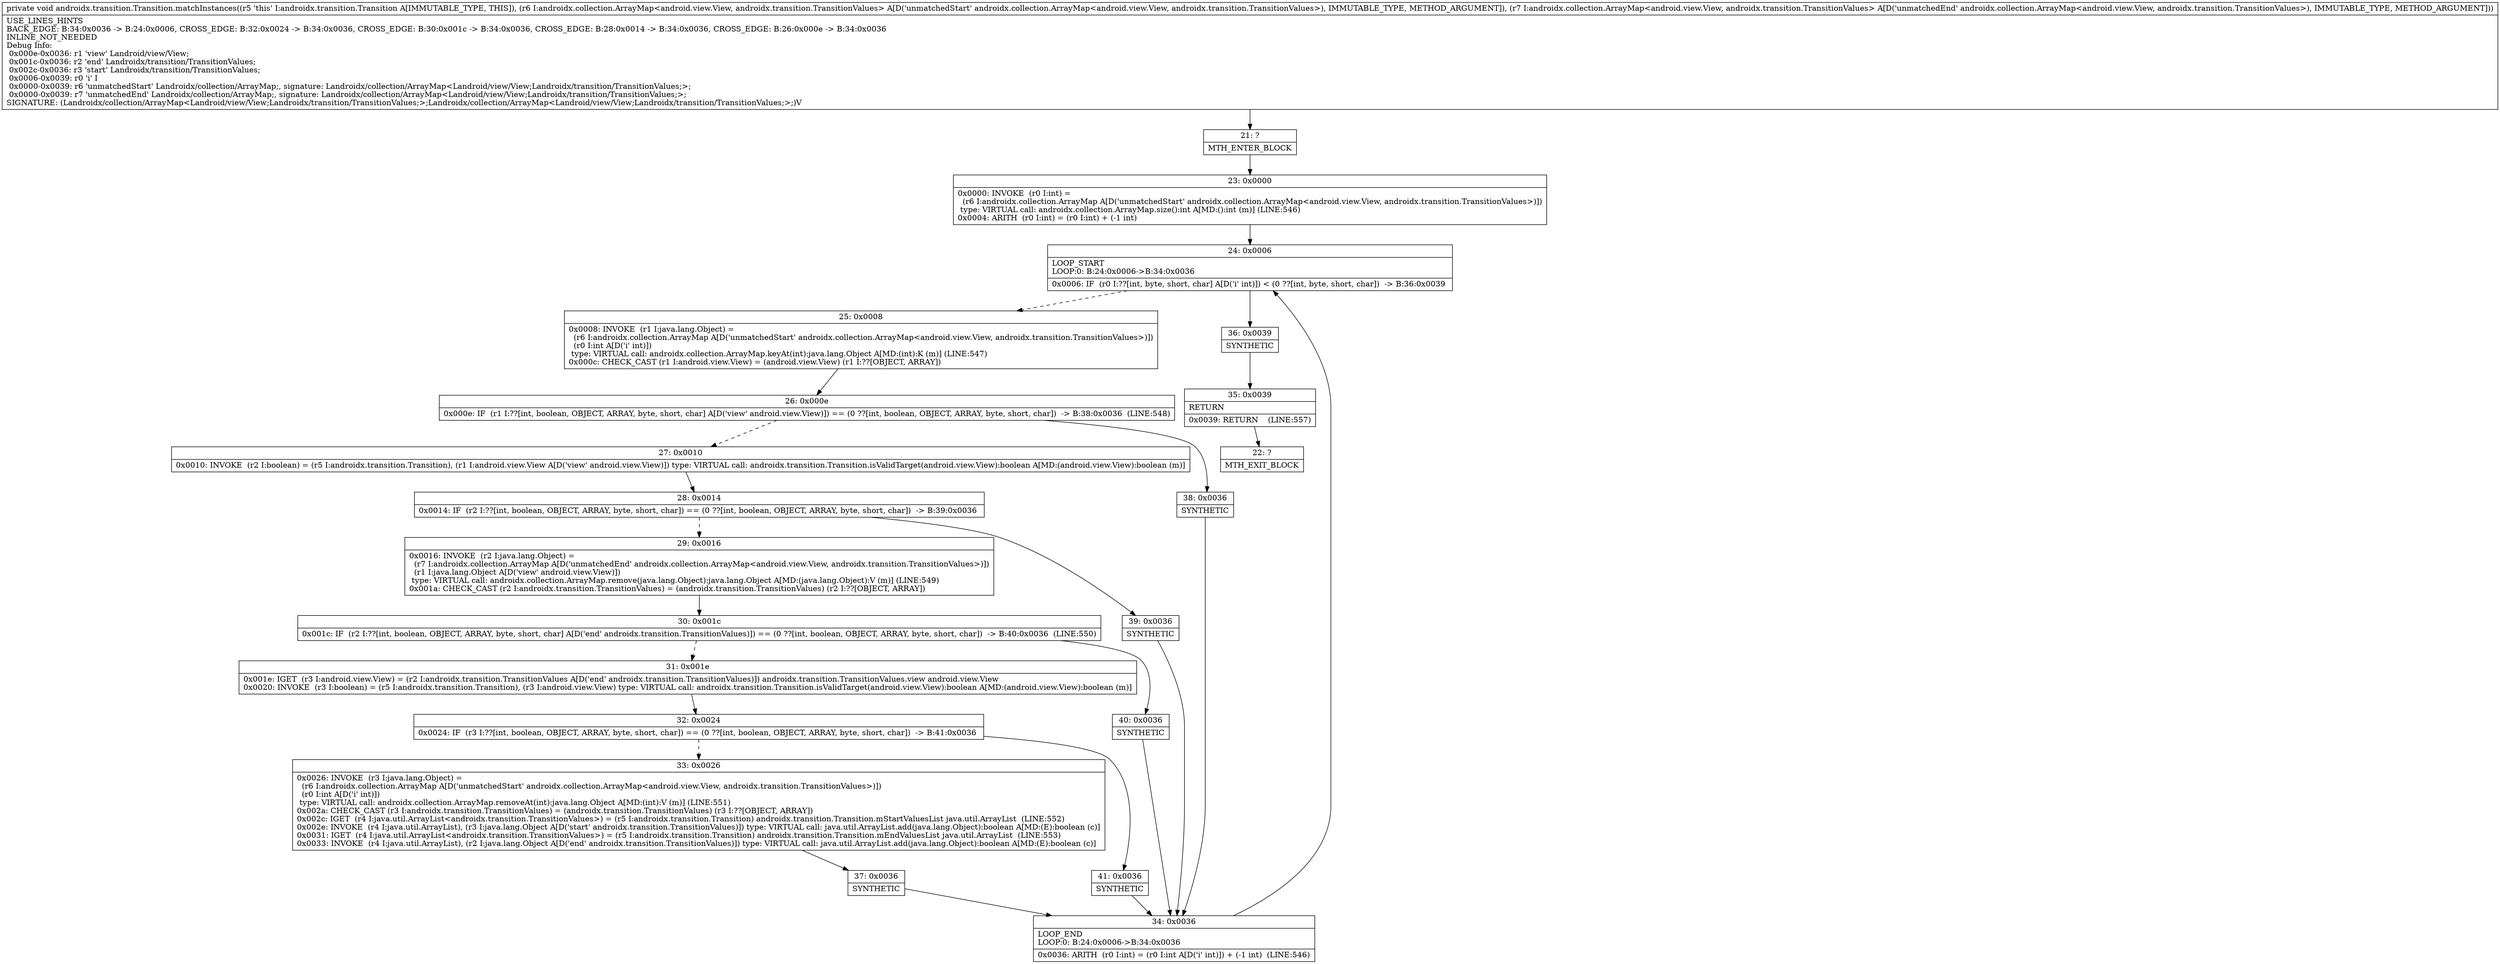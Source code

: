 digraph "CFG forandroidx.transition.Transition.matchInstances(Landroidx\/collection\/ArrayMap;Landroidx\/collection\/ArrayMap;)V" {
Node_21 [shape=record,label="{21\:\ ?|MTH_ENTER_BLOCK\l}"];
Node_23 [shape=record,label="{23\:\ 0x0000|0x0000: INVOKE  (r0 I:int) = \l  (r6 I:androidx.collection.ArrayMap A[D('unmatchedStart' androidx.collection.ArrayMap\<android.view.View, androidx.transition.TransitionValues\>)])\l type: VIRTUAL call: androidx.collection.ArrayMap.size():int A[MD:():int (m)] (LINE:546)\l0x0004: ARITH  (r0 I:int) = (r0 I:int) + (\-1 int) \l}"];
Node_24 [shape=record,label="{24\:\ 0x0006|LOOP_START\lLOOP:0: B:24:0x0006\-\>B:34:0x0036\l|0x0006: IF  (r0 I:??[int, byte, short, char] A[D('i' int)]) \< (0 ??[int, byte, short, char])  \-\> B:36:0x0039 \l}"];
Node_25 [shape=record,label="{25\:\ 0x0008|0x0008: INVOKE  (r1 I:java.lang.Object) = \l  (r6 I:androidx.collection.ArrayMap A[D('unmatchedStart' androidx.collection.ArrayMap\<android.view.View, androidx.transition.TransitionValues\>)])\l  (r0 I:int A[D('i' int)])\l type: VIRTUAL call: androidx.collection.ArrayMap.keyAt(int):java.lang.Object A[MD:(int):K (m)] (LINE:547)\l0x000c: CHECK_CAST (r1 I:android.view.View) = (android.view.View) (r1 I:??[OBJECT, ARRAY]) \l}"];
Node_26 [shape=record,label="{26\:\ 0x000e|0x000e: IF  (r1 I:??[int, boolean, OBJECT, ARRAY, byte, short, char] A[D('view' android.view.View)]) == (0 ??[int, boolean, OBJECT, ARRAY, byte, short, char])  \-\> B:38:0x0036  (LINE:548)\l}"];
Node_27 [shape=record,label="{27\:\ 0x0010|0x0010: INVOKE  (r2 I:boolean) = (r5 I:androidx.transition.Transition), (r1 I:android.view.View A[D('view' android.view.View)]) type: VIRTUAL call: androidx.transition.Transition.isValidTarget(android.view.View):boolean A[MD:(android.view.View):boolean (m)]\l}"];
Node_28 [shape=record,label="{28\:\ 0x0014|0x0014: IF  (r2 I:??[int, boolean, OBJECT, ARRAY, byte, short, char]) == (0 ??[int, boolean, OBJECT, ARRAY, byte, short, char])  \-\> B:39:0x0036 \l}"];
Node_29 [shape=record,label="{29\:\ 0x0016|0x0016: INVOKE  (r2 I:java.lang.Object) = \l  (r7 I:androidx.collection.ArrayMap A[D('unmatchedEnd' androidx.collection.ArrayMap\<android.view.View, androidx.transition.TransitionValues\>)])\l  (r1 I:java.lang.Object A[D('view' android.view.View)])\l type: VIRTUAL call: androidx.collection.ArrayMap.remove(java.lang.Object):java.lang.Object A[MD:(java.lang.Object):V (m)] (LINE:549)\l0x001a: CHECK_CAST (r2 I:androidx.transition.TransitionValues) = (androidx.transition.TransitionValues) (r2 I:??[OBJECT, ARRAY]) \l}"];
Node_30 [shape=record,label="{30\:\ 0x001c|0x001c: IF  (r2 I:??[int, boolean, OBJECT, ARRAY, byte, short, char] A[D('end' androidx.transition.TransitionValues)]) == (0 ??[int, boolean, OBJECT, ARRAY, byte, short, char])  \-\> B:40:0x0036  (LINE:550)\l}"];
Node_31 [shape=record,label="{31\:\ 0x001e|0x001e: IGET  (r3 I:android.view.View) = (r2 I:androidx.transition.TransitionValues A[D('end' androidx.transition.TransitionValues)]) androidx.transition.TransitionValues.view android.view.View \l0x0020: INVOKE  (r3 I:boolean) = (r5 I:androidx.transition.Transition), (r3 I:android.view.View) type: VIRTUAL call: androidx.transition.Transition.isValidTarget(android.view.View):boolean A[MD:(android.view.View):boolean (m)]\l}"];
Node_32 [shape=record,label="{32\:\ 0x0024|0x0024: IF  (r3 I:??[int, boolean, OBJECT, ARRAY, byte, short, char]) == (0 ??[int, boolean, OBJECT, ARRAY, byte, short, char])  \-\> B:41:0x0036 \l}"];
Node_33 [shape=record,label="{33\:\ 0x0026|0x0026: INVOKE  (r3 I:java.lang.Object) = \l  (r6 I:androidx.collection.ArrayMap A[D('unmatchedStart' androidx.collection.ArrayMap\<android.view.View, androidx.transition.TransitionValues\>)])\l  (r0 I:int A[D('i' int)])\l type: VIRTUAL call: androidx.collection.ArrayMap.removeAt(int):java.lang.Object A[MD:(int):V (m)] (LINE:551)\l0x002a: CHECK_CAST (r3 I:androidx.transition.TransitionValues) = (androidx.transition.TransitionValues) (r3 I:??[OBJECT, ARRAY]) \l0x002c: IGET  (r4 I:java.util.ArrayList\<androidx.transition.TransitionValues\>) = (r5 I:androidx.transition.Transition) androidx.transition.Transition.mStartValuesList java.util.ArrayList  (LINE:552)\l0x002e: INVOKE  (r4 I:java.util.ArrayList), (r3 I:java.lang.Object A[D('start' androidx.transition.TransitionValues)]) type: VIRTUAL call: java.util.ArrayList.add(java.lang.Object):boolean A[MD:(E):boolean (c)]\l0x0031: IGET  (r4 I:java.util.ArrayList\<androidx.transition.TransitionValues\>) = (r5 I:androidx.transition.Transition) androidx.transition.Transition.mEndValuesList java.util.ArrayList  (LINE:553)\l0x0033: INVOKE  (r4 I:java.util.ArrayList), (r2 I:java.lang.Object A[D('end' androidx.transition.TransitionValues)]) type: VIRTUAL call: java.util.ArrayList.add(java.lang.Object):boolean A[MD:(E):boolean (c)]\l}"];
Node_37 [shape=record,label="{37\:\ 0x0036|SYNTHETIC\l}"];
Node_34 [shape=record,label="{34\:\ 0x0036|LOOP_END\lLOOP:0: B:24:0x0006\-\>B:34:0x0036\l|0x0036: ARITH  (r0 I:int) = (r0 I:int A[D('i' int)]) + (\-1 int)  (LINE:546)\l}"];
Node_41 [shape=record,label="{41\:\ 0x0036|SYNTHETIC\l}"];
Node_40 [shape=record,label="{40\:\ 0x0036|SYNTHETIC\l}"];
Node_39 [shape=record,label="{39\:\ 0x0036|SYNTHETIC\l}"];
Node_38 [shape=record,label="{38\:\ 0x0036|SYNTHETIC\l}"];
Node_36 [shape=record,label="{36\:\ 0x0039|SYNTHETIC\l}"];
Node_35 [shape=record,label="{35\:\ 0x0039|RETURN\l|0x0039: RETURN    (LINE:557)\l}"];
Node_22 [shape=record,label="{22\:\ ?|MTH_EXIT_BLOCK\l}"];
MethodNode[shape=record,label="{private void androidx.transition.Transition.matchInstances((r5 'this' I:androidx.transition.Transition A[IMMUTABLE_TYPE, THIS]), (r6 I:androidx.collection.ArrayMap\<android.view.View, androidx.transition.TransitionValues\> A[D('unmatchedStart' androidx.collection.ArrayMap\<android.view.View, androidx.transition.TransitionValues\>), IMMUTABLE_TYPE, METHOD_ARGUMENT]), (r7 I:androidx.collection.ArrayMap\<android.view.View, androidx.transition.TransitionValues\> A[D('unmatchedEnd' androidx.collection.ArrayMap\<android.view.View, androidx.transition.TransitionValues\>), IMMUTABLE_TYPE, METHOD_ARGUMENT]))  | USE_LINES_HINTS\lBACK_EDGE: B:34:0x0036 \-\> B:24:0x0006, CROSS_EDGE: B:32:0x0024 \-\> B:34:0x0036, CROSS_EDGE: B:30:0x001c \-\> B:34:0x0036, CROSS_EDGE: B:28:0x0014 \-\> B:34:0x0036, CROSS_EDGE: B:26:0x000e \-\> B:34:0x0036\lINLINE_NOT_NEEDED\lDebug Info:\l  0x000e\-0x0036: r1 'view' Landroid\/view\/View;\l  0x001c\-0x0036: r2 'end' Landroidx\/transition\/TransitionValues;\l  0x002c\-0x0036: r3 'start' Landroidx\/transition\/TransitionValues;\l  0x0006\-0x0039: r0 'i' I\l  0x0000\-0x0039: r6 'unmatchedStart' Landroidx\/collection\/ArrayMap;, signature: Landroidx\/collection\/ArrayMap\<Landroid\/view\/View;Landroidx\/transition\/TransitionValues;\>;\l  0x0000\-0x0039: r7 'unmatchedEnd' Landroidx\/collection\/ArrayMap;, signature: Landroidx\/collection\/ArrayMap\<Landroid\/view\/View;Landroidx\/transition\/TransitionValues;\>;\lSIGNATURE: (Landroidx\/collection\/ArrayMap\<Landroid\/view\/View;Landroidx\/transition\/TransitionValues;\>;Landroidx\/collection\/ArrayMap\<Landroid\/view\/View;Landroidx\/transition\/TransitionValues;\>;)V\l}"];
MethodNode -> Node_21;Node_21 -> Node_23;
Node_23 -> Node_24;
Node_24 -> Node_25[style=dashed];
Node_24 -> Node_36;
Node_25 -> Node_26;
Node_26 -> Node_27[style=dashed];
Node_26 -> Node_38;
Node_27 -> Node_28;
Node_28 -> Node_29[style=dashed];
Node_28 -> Node_39;
Node_29 -> Node_30;
Node_30 -> Node_31[style=dashed];
Node_30 -> Node_40;
Node_31 -> Node_32;
Node_32 -> Node_33[style=dashed];
Node_32 -> Node_41;
Node_33 -> Node_37;
Node_37 -> Node_34;
Node_34 -> Node_24;
Node_41 -> Node_34;
Node_40 -> Node_34;
Node_39 -> Node_34;
Node_38 -> Node_34;
Node_36 -> Node_35;
Node_35 -> Node_22;
}

